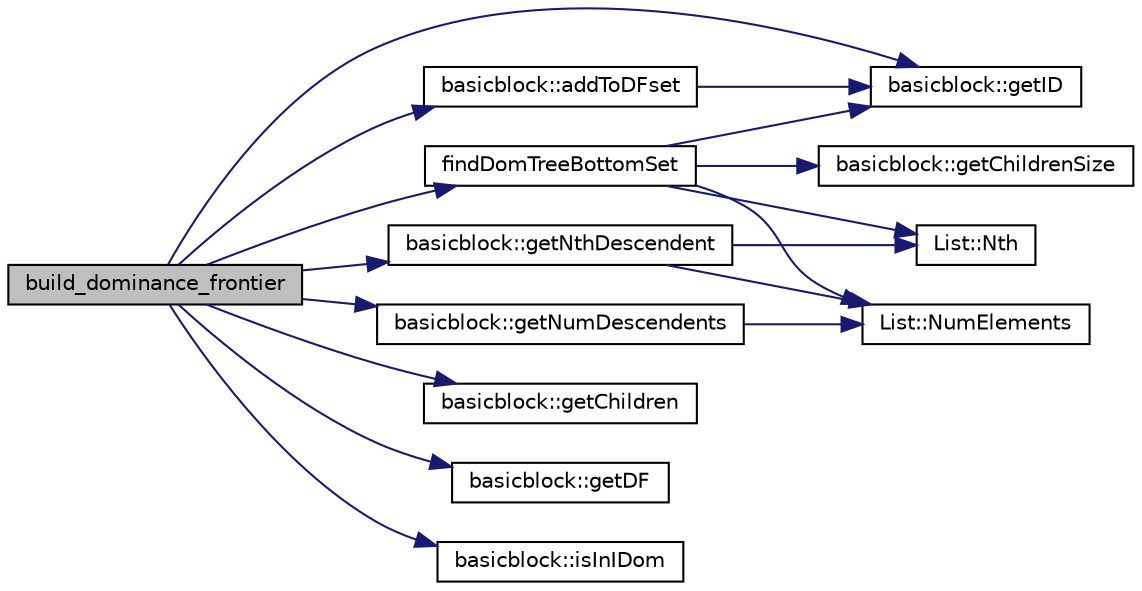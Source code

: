 digraph G
{
  edge [fontname="Helvetica",fontsize="10",labelfontname="Helvetica",labelfontsize="10"];
  node [fontname="Helvetica",fontsize="10",shape=record];
  rankdir=LR;
  Node1 [label="build_dominance_frontier",height=0.2,width=0.4,color="black", fillcolor="grey75", style="filled" fontcolor="black"];
  Node1 -> Node2 [color="midnightblue",fontsize="10",style="solid"];
  Node2 [label="basicblock::addToDFset",height=0.2,width=0.4,color="black", fillcolor="white", style="filled",URL="$classbasicblock.html#abfaebb9413fe26d42607c09949e9d5cb"];
  Node2 -> Node3 [color="midnightblue",fontsize="10",style="solid"];
  Node3 [label="basicblock::getID",height=0.2,width=0.4,color="black", fillcolor="white", style="filled",URL="$classbasicblock.html#aff434c369968fe5fb3151d8ec00665b4"];
  Node1 -> Node4 [color="midnightblue",fontsize="10",style="solid"];
  Node4 [label="findDomTreeBottomSet",height=0.2,width=0.4,color="black", fillcolor="white", style="filled",URL="$dominator_8cpp.html#a5f2fc382f4be7bb1fa4377e3c0708a51"];
  Node4 -> Node5 [color="midnightblue",fontsize="10",style="solid"];
  Node5 [label="basicblock::getChildrenSize",height=0.2,width=0.4,color="black", fillcolor="white", style="filled",URL="$classbasicblock.html#a150ce672b4864265713b242b74b3ca30"];
  Node4 -> Node3 [color="midnightblue",fontsize="10",style="solid"];
  Node4 -> Node6 [color="midnightblue",fontsize="10",style="solid"];
  Node6 [label="List::Nth",height=0.2,width=0.4,color="black", fillcolor="white", style="filled",URL="$classList.html#a5eb964816de33c85e1d46658ddf8c6c4"];
  Node4 -> Node7 [color="midnightblue",fontsize="10",style="solid"];
  Node7 [label="List::NumElements",height=0.2,width=0.4,color="black", fillcolor="white", style="filled",URL="$classList.html#ac2e9d50f703b01bf643fa6ce50837c26"];
  Node1 -> Node8 [color="midnightblue",fontsize="10",style="solid"];
  Node8 [label="basicblock::getChildren",height=0.2,width=0.4,color="black", fillcolor="white", style="filled",URL="$classbasicblock.html#a6dde8501c965eb860dcc5bf63fcb06f2"];
  Node1 -> Node9 [color="midnightblue",fontsize="10",style="solid"];
  Node9 [label="basicblock::getDF",height=0.2,width=0.4,color="black", fillcolor="white", style="filled",URL="$classbasicblock.html#a3f8fdaf67559becd35119c53a47791c6"];
  Node1 -> Node3 [color="midnightblue",fontsize="10",style="solid"];
  Node1 -> Node10 [color="midnightblue",fontsize="10",style="solid"];
  Node10 [label="basicblock::getNthDescendent",height=0.2,width=0.4,color="black", fillcolor="white", style="filled",URL="$classbasicblock.html#a571a65129ed999a167803d516cb9455e"];
  Node10 -> Node6 [color="midnightblue",fontsize="10",style="solid"];
  Node10 -> Node7 [color="midnightblue",fontsize="10",style="solid"];
  Node1 -> Node11 [color="midnightblue",fontsize="10",style="solid"];
  Node11 [label="basicblock::getNumDescendents",height=0.2,width=0.4,color="black", fillcolor="white", style="filled",URL="$classbasicblock.html#a42700afdf9102a0f287690f4f8c487f9"];
  Node11 -> Node7 [color="midnightblue",fontsize="10",style="solid"];
  Node1 -> Node12 [color="midnightblue",fontsize="10",style="solid"];
  Node12 [label="basicblock::isInIDom",height=0.2,width=0.4,color="black", fillcolor="white", style="filled",URL="$classbasicblock.html#a026b949adeca19875d0a8a43784d2c9d"];
}
